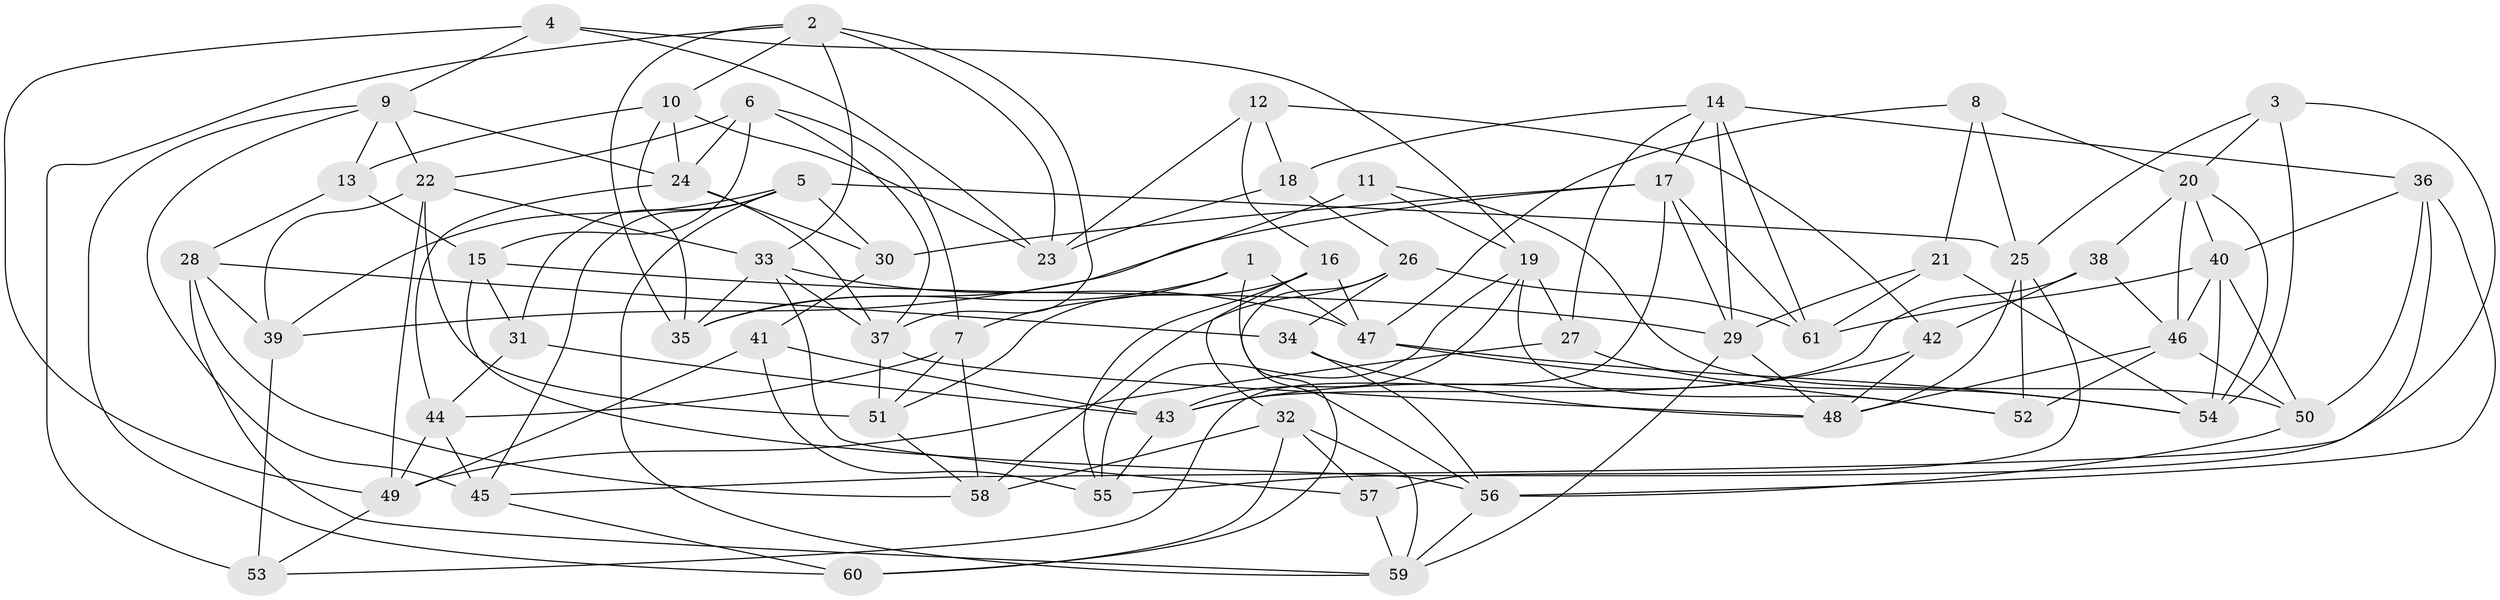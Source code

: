 // original degree distribution, {4: 1.0}
// Generated by graph-tools (version 1.1) at 2025/38/03/04/25 23:38:16]
// undirected, 61 vertices, 153 edges
graph export_dot {
  node [color=gray90,style=filled];
  1;
  2;
  3;
  4;
  5;
  6;
  7;
  8;
  9;
  10;
  11;
  12;
  13;
  14;
  15;
  16;
  17;
  18;
  19;
  20;
  21;
  22;
  23;
  24;
  25;
  26;
  27;
  28;
  29;
  30;
  31;
  32;
  33;
  34;
  35;
  36;
  37;
  38;
  39;
  40;
  41;
  42;
  43;
  44;
  45;
  46;
  47;
  48;
  49;
  50;
  51;
  52;
  53;
  54;
  55;
  56;
  57;
  58;
  59;
  60;
  61;
  1 -- 7 [weight=1.0];
  1 -- 35 [weight=1.0];
  1 -- 47 [weight=1.0];
  1 -- 56 [weight=1.0];
  2 -- 10 [weight=1.0];
  2 -- 23 [weight=1.0];
  2 -- 33 [weight=1.0];
  2 -- 35 [weight=1.0];
  2 -- 37 [weight=1.0];
  2 -- 53 [weight=1.0];
  3 -- 20 [weight=1.0];
  3 -- 25 [weight=1.0];
  3 -- 45 [weight=1.0];
  3 -- 54 [weight=1.0];
  4 -- 9 [weight=1.0];
  4 -- 19 [weight=1.0];
  4 -- 23 [weight=1.0];
  4 -- 49 [weight=1.0];
  5 -- 25 [weight=1.0];
  5 -- 30 [weight=1.0];
  5 -- 31 [weight=1.0];
  5 -- 39 [weight=1.0];
  5 -- 45 [weight=1.0];
  5 -- 59 [weight=1.0];
  6 -- 7 [weight=1.0];
  6 -- 15 [weight=2.0];
  6 -- 22 [weight=1.0];
  6 -- 24 [weight=1.0];
  6 -- 37 [weight=1.0];
  7 -- 44 [weight=1.0];
  7 -- 51 [weight=2.0];
  7 -- 58 [weight=1.0];
  8 -- 20 [weight=1.0];
  8 -- 21 [weight=1.0];
  8 -- 25 [weight=1.0];
  8 -- 47 [weight=1.0];
  9 -- 13 [weight=1.0];
  9 -- 22 [weight=1.0];
  9 -- 24 [weight=1.0];
  9 -- 45 [weight=1.0];
  9 -- 60 [weight=1.0];
  10 -- 13 [weight=1.0];
  10 -- 23 [weight=2.0];
  10 -- 24 [weight=1.0];
  10 -- 35 [weight=1.0];
  11 -- 19 [weight=1.0];
  11 -- 35 [weight=2.0];
  11 -- 50 [weight=1.0];
  12 -- 16 [weight=1.0];
  12 -- 18 [weight=1.0];
  12 -- 23 [weight=1.0];
  12 -- 42 [weight=1.0];
  13 -- 15 [weight=1.0];
  13 -- 28 [weight=1.0];
  14 -- 17 [weight=1.0];
  14 -- 18 [weight=1.0];
  14 -- 27 [weight=1.0];
  14 -- 29 [weight=1.0];
  14 -- 36 [weight=1.0];
  14 -- 61 [weight=1.0];
  15 -- 29 [weight=1.0];
  15 -- 31 [weight=1.0];
  15 -- 56 [weight=1.0];
  16 -- 32 [weight=1.0];
  16 -- 47 [weight=1.0];
  16 -- 51 [weight=1.0];
  16 -- 55 [weight=2.0];
  17 -- 29 [weight=1.0];
  17 -- 30 [weight=1.0];
  17 -- 39 [weight=1.0];
  17 -- 53 [weight=1.0];
  17 -- 61 [weight=1.0];
  18 -- 23 [weight=1.0];
  18 -- 26 [weight=1.0];
  19 -- 27 [weight=1.0];
  19 -- 43 [weight=1.0];
  19 -- 52 [weight=1.0];
  19 -- 55 [weight=1.0];
  20 -- 38 [weight=1.0];
  20 -- 40 [weight=1.0];
  20 -- 46 [weight=1.0];
  20 -- 54 [weight=1.0];
  21 -- 29 [weight=1.0];
  21 -- 54 [weight=1.0];
  21 -- 61 [weight=1.0];
  22 -- 33 [weight=1.0];
  22 -- 39 [weight=1.0];
  22 -- 49 [weight=1.0];
  22 -- 51 [weight=1.0];
  24 -- 30 [weight=1.0];
  24 -- 37 [weight=1.0];
  24 -- 44 [weight=1.0];
  25 -- 48 [weight=1.0];
  25 -- 52 [weight=1.0];
  25 -- 57 [weight=1.0];
  26 -- 34 [weight=1.0];
  26 -- 58 [weight=1.0];
  26 -- 60 [weight=1.0];
  26 -- 61 [weight=2.0];
  27 -- 49 [weight=1.0];
  27 -- 54 [weight=1.0];
  28 -- 34 [weight=1.0];
  28 -- 39 [weight=2.0];
  28 -- 58 [weight=1.0];
  28 -- 59 [weight=1.0];
  29 -- 48 [weight=1.0];
  29 -- 59 [weight=1.0];
  30 -- 41 [weight=1.0];
  31 -- 43 [weight=1.0];
  31 -- 44 [weight=1.0];
  32 -- 57 [weight=1.0];
  32 -- 58 [weight=2.0];
  32 -- 59 [weight=1.0];
  32 -- 60 [weight=1.0];
  33 -- 35 [weight=1.0];
  33 -- 37 [weight=1.0];
  33 -- 47 [weight=1.0];
  33 -- 57 [weight=1.0];
  34 -- 48 [weight=1.0];
  34 -- 56 [weight=1.0];
  36 -- 40 [weight=1.0];
  36 -- 50 [weight=2.0];
  36 -- 55 [weight=1.0];
  36 -- 56 [weight=1.0];
  37 -- 48 [weight=1.0];
  37 -- 51 [weight=1.0];
  38 -- 42 [weight=1.0];
  38 -- 43 [weight=1.0];
  38 -- 46 [weight=1.0];
  39 -- 53 [weight=1.0];
  40 -- 46 [weight=1.0];
  40 -- 50 [weight=1.0];
  40 -- 54 [weight=1.0];
  40 -- 61 [weight=1.0];
  41 -- 43 [weight=1.0];
  41 -- 49 [weight=1.0];
  41 -- 55 [weight=1.0];
  42 -- 43 [weight=1.0];
  42 -- 48 [weight=1.0];
  43 -- 55 [weight=1.0];
  44 -- 45 [weight=2.0];
  44 -- 49 [weight=1.0];
  45 -- 60 [weight=1.0];
  46 -- 48 [weight=1.0];
  46 -- 50 [weight=1.0];
  46 -- 52 [weight=1.0];
  47 -- 52 [weight=1.0];
  47 -- 54 [weight=1.0];
  49 -- 53 [weight=1.0];
  50 -- 56 [weight=1.0];
  51 -- 58 [weight=1.0];
  56 -- 59 [weight=1.0];
  57 -- 59 [weight=1.0];
}
